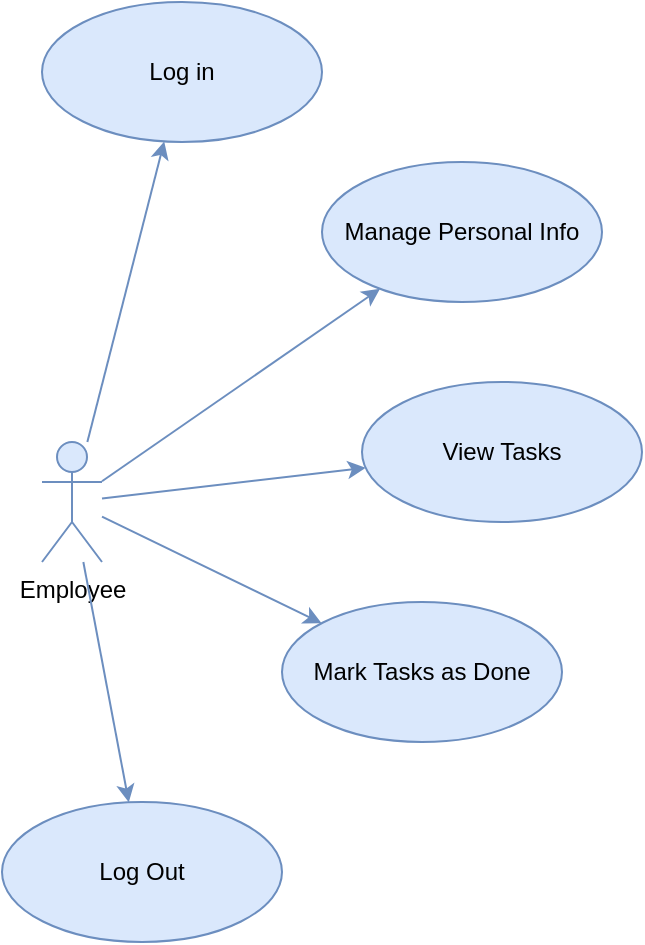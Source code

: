 <mxfile version="14.6.13" type="device" pages="2"><diagram id="FE5Z2FjufkviEAL4qBjN" name="Employee"><mxGraphModel dx="1038" dy="1707" grid="1" gridSize="10" guides="1" tooltips="1" connect="1" arrows="1" fold="1" page="1" pageScale="1" pageWidth="850" pageHeight="1100" math="0" shadow="0"><root><mxCell id="0"/><mxCell id="1" parent="0"/><mxCell id="zAf92msPAtVBf3nt94Bs-1" value="Employee" style="shape=umlActor;verticalLabelPosition=bottom;verticalAlign=top;html=1;fillColor=#dae8fc;strokeColor=#6c8ebf;" parent="1" vertex="1"><mxGeometry x="90" y="160" width="30" height="60" as="geometry"/></mxCell><mxCell id="zAf92msPAtVBf3nt94Bs-2" value="Log in" style="ellipse;whiteSpace=wrap;html=1;fillColor=#dae8fc;strokeColor=#6c8ebf;" parent="1" vertex="1"><mxGeometry x="90" y="-60" width="140" height="70" as="geometry"/></mxCell><mxCell id="zAf92msPAtVBf3nt94Bs-7" value="" style="endArrow=classic;html=1;fillColor=#dae8fc;strokeColor=#6c8ebf;" parent="1" source="zAf92msPAtVBf3nt94Bs-1" target="zAf92msPAtVBf3nt94Bs-2" edge="1"><mxGeometry width="50" height="50" relative="1" as="geometry"><mxPoint x="400" y="310" as="sourcePoint"/><mxPoint x="450" y="260" as="targetPoint"/></mxGeometry></mxCell><mxCell id="zAf92msPAtVBf3nt94Bs-8" value="Manage Personal Info" style="ellipse;whiteSpace=wrap;html=1;fillColor=#dae8fc;strokeColor=#6c8ebf;" parent="1" vertex="1"><mxGeometry x="230" y="20" width="140" height="70" as="geometry"/></mxCell><mxCell id="zAf92msPAtVBf3nt94Bs-9" value="" style="endArrow=classic;html=1;fillColor=#dae8fc;strokeColor=#6c8ebf;" parent="1" source="zAf92msPAtVBf3nt94Bs-1" target="zAf92msPAtVBf3nt94Bs-8" edge="1"><mxGeometry width="50" height="50" relative="1" as="geometry"><mxPoint x="130" y="187.571" as="sourcePoint"/><mxPoint x="253.833" y="84.967" as="targetPoint"/></mxGeometry></mxCell><mxCell id="zAf92msPAtVBf3nt94Bs-12" value="View Tasks" style="ellipse;whiteSpace=wrap;html=1;fillColor=#dae8fc;strokeColor=#6c8ebf;" parent="1" vertex="1"><mxGeometry x="250" y="130" width="140" height="70" as="geometry"/></mxCell><mxCell id="zAf92msPAtVBf3nt94Bs-13" value="" style="endArrow=classic;html=1;fillColor=#dae8fc;strokeColor=#6c8ebf;" parent="1" source="zAf92msPAtVBf3nt94Bs-1" target="zAf92msPAtVBf3nt94Bs-12" edge="1"><mxGeometry width="50" height="50" relative="1" as="geometry"><mxPoint x="130" y="202.1" as="sourcePoint"/><mxPoint x="297.593" y="225.563" as="targetPoint"/></mxGeometry></mxCell><mxCell id="zAf92msPAtVBf3nt94Bs-14" value="" style="endArrow=classic;html=1;fillColor=#dae8fc;strokeColor=#6c8ebf;" parent="1" source="zAf92msPAtVBf3nt94Bs-1" target="zAf92msPAtVBf3nt94Bs-15" edge="1"><mxGeometry width="50" height="50" relative="1" as="geometry"><mxPoint x="140" y="212.1" as="sourcePoint"/><mxPoint x="307.593" y="235.563" as="targetPoint"/></mxGeometry></mxCell><mxCell id="zAf92msPAtVBf3nt94Bs-15" value="Mark Tasks as Done" style="ellipse;whiteSpace=wrap;html=1;fillColor=#dae8fc;strokeColor=#6c8ebf;" parent="1" vertex="1"><mxGeometry x="210" y="240" width="140" height="70" as="geometry"/></mxCell><mxCell id="zAf92msPAtVBf3nt94Bs-16" value="Log Out" style="ellipse;whiteSpace=wrap;html=1;fillColor=#dae8fc;strokeColor=#6c8ebf;" parent="1" vertex="1"><mxGeometry x="70" y="340" width="140" height="70" as="geometry"/></mxCell><mxCell id="zAf92msPAtVBf3nt94Bs-17" value="" style="endArrow=classic;html=1;fillColor=#dae8fc;strokeColor=#6c8ebf;" parent="1" source="zAf92msPAtVBf3nt94Bs-1" target="zAf92msPAtVBf3nt94Bs-16" edge="1"><mxGeometry width="50" height="50" relative="1" as="geometry"><mxPoint x="130" y="173.947" as="sourcePoint"/><mxPoint x="460" y="270" as="targetPoint"/></mxGeometry></mxCell></root></mxGraphModel></diagram><diagram id="Gn8tHd5q47KTFfhPpkm8" name="Owner"><mxGraphModel dx="1038" dy="1707" grid="1" gridSize="10" guides="1" tooltips="1" connect="1" arrows="1" fold="1" page="1" pageScale="1" pageWidth="850" pageHeight="1100" math="0" shadow="0"><root><mxCell id="NlUtKkxpgROeDvysKE6Q-0"/><mxCell id="NlUtKkxpgROeDvysKE6Q-1" parent="NlUtKkxpgROeDvysKE6Q-0"/><mxCell id="ospFhIM8kmcWZp6Nk2wT-0" value="Owner" style="shape=umlActor;verticalLabelPosition=bottom;verticalAlign=top;html=1;fillColor=#f8cecc;strokeColor=#b85450;" parent="NlUtKkxpgROeDvysKE6Q-1" vertex="1"><mxGeometry x="90" y="160" width="30" height="60" as="geometry"/></mxCell><mxCell id="ospFhIM8kmcWZp6Nk2wT-1" value="Log in" style="ellipse;whiteSpace=wrap;html=1;fillColor=#f8cecc;strokeColor=#b85450;" parent="NlUtKkxpgROeDvysKE6Q-1" vertex="1"><mxGeometry x="220" y="-350" width="140" height="70" as="geometry"/></mxCell><mxCell id="ospFhIM8kmcWZp6Nk2wT-2" value="" style="endArrow=classic;html=1;fillColor=#f8cecc;strokeColor=#b85450;" parent="NlUtKkxpgROeDvysKE6Q-1" source="ospFhIM8kmcWZp6Nk2wT-0" target="ospFhIM8kmcWZp6Nk2wT-1" edge="1"><mxGeometry width="50" height="50" relative="1" as="geometry"><mxPoint x="400" y="310" as="sourcePoint"/><mxPoint x="450" y="260" as="targetPoint"/></mxGeometry></mxCell><mxCell id="ospFhIM8kmcWZp6Nk2wT-3" value="View Personal Info" style="ellipse;whiteSpace=wrap;html=1;fillColor=#f8cecc;strokeColor=#b85450;" parent="NlUtKkxpgROeDvysKE6Q-1" vertex="1"><mxGeometry x="370" y="-300" width="140" height="70" as="geometry"/></mxCell><mxCell id="ospFhIM8kmcWZp6Nk2wT-4" value="" style="endArrow=classic;html=1;fillColor=#f8cecc;strokeColor=#b85450;" parent="NlUtKkxpgROeDvysKE6Q-1" source="ospFhIM8kmcWZp6Nk2wT-0" target="ospFhIM8kmcWZp6Nk2wT-3" edge="1"><mxGeometry width="50" height="50" relative="1" as="geometry"><mxPoint x="130" y="187.571" as="sourcePoint"/><mxPoint x="253.833" y="84.967" as="targetPoint"/></mxGeometry></mxCell><mxCell id="ospFhIM8kmcWZp6Nk2wT-5" value="Edit Personal Info" style="ellipse;whiteSpace=wrap;html=1;fillColor=#f8cecc;strokeColor=#b85450;" parent="NlUtKkxpgROeDvysKE6Q-1" vertex="1"><mxGeometry x="450" y="-210" width="140" height="70" as="geometry"/></mxCell><mxCell id="ospFhIM8kmcWZp6Nk2wT-6" value="" style="endArrow=classic;html=1;fillColor=#f8cecc;strokeColor=#b85450;" parent="NlUtKkxpgROeDvysKE6Q-1" source="ospFhIM8kmcWZp6Nk2wT-0" target="ospFhIM8kmcWZp6Nk2wT-5" edge="1"><mxGeometry width="50" height="50" relative="1" as="geometry"><mxPoint x="130" y="196.1" as="sourcePoint"/><mxPoint x="302.895" y="151.147" as="targetPoint"/></mxGeometry></mxCell><mxCell id="ospFhIM8kmcWZp6Nk2wT-7" value="Add Manager/s" style="ellipse;whiteSpace=wrap;html=1;fillColor=#f8cecc;strokeColor=#b85450;" parent="NlUtKkxpgROeDvysKE6Q-1" vertex="1"><mxGeometry x="490" y="-100" width="140" height="70" as="geometry"/></mxCell><mxCell id="ospFhIM8kmcWZp6Nk2wT-8" value="" style="endArrow=classic;html=1;fillColor=#f8cecc;strokeColor=#b85450;" parent="NlUtKkxpgROeDvysKE6Q-1" source="ospFhIM8kmcWZp6Nk2wT-0" target="ospFhIM8kmcWZp6Nk2wT-7" edge="1"><mxGeometry width="50" height="50" relative="1" as="geometry"><mxPoint x="130" y="202.1" as="sourcePoint"/><mxPoint x="297.593" y="225.563" as="targetPoint"/></mxGeometry></mxCell><mxCell id="ospFhIM8kmcWZp6Nk2wT-9" value="" style="endArrow=classic;html=1;fillColor=#f8cecc;strokeColor=#b85450;" parent="NlUtKkxpgROeDvysKE6Q-1" source="ospFhIM8kmcWZp6Nk2wT-0" target="ospFhIM8kmcWZp6Nk2wT-10" edge="1"><mxGeometry width="50" height="50" relative="1" as="geometry"><mxPoint x="140" y="212.1" as="sourcePoint"/><mxPoint x="307.593" y="235.563" as="targetPoint"/></mxGeometry></mxCell><mxCell id="ospFhIM8kmcWZp6Nk2wT-10" value="Remove Manager/s" style="ellipse;whiteSpace=wrap;html=1;fillColor=#f8cecc;strokeColor=#b85450;" parent="NlUtKkxpgROeDvysKE6Q-1" vertex="1"><mxGeometry x="500" y="-10" width="140" height="70" as="geometry"/></mxCell><mxCell id="ospFhIM8kmcWZp6Nk2wT-11" value="Log Out" style="ellipse;whiteSpace=wrap;html=1;fillColor=#f8cecc;strokeColor=#b85450;" parent="NlUtKkxpgROeDvysKE6Q-1" vertex="1"><mxGeometry x="170" y="470" width="140" height="70" as="geometry"/></mxCell><mxCell id="ospFhIM8kmcWZp6Nk2wT-12" value="" style="endArrow=classic;html=1;fillColor=#f8cecc;strokeColor=#b85450;" parent="NlUtKkxpgROeDvysKE6Q-1" source="ospFhIM8kmcWZp6Nk2wT-0" target="ospFhIM8kmcWZp6Nk2wT-11" edge="1"><mxGeometry width="50" height="50" relative="1" as="geometry"><mxPoint x="130" y="173.947" as="sourcePoint"/><mxPoint x="460" y="270" as="targetPoint"/></mxGeometry></mxCell><mxCell id="uF60dKez40p5BsluCS7j-0" value="" style="endArrow=classic;html=1;fillColor=#f8cecc;strokeColor=#b85450;" parent="NlUtKkxpgROeDvysKE6Q-1" source="ospFhIM8kmcWZp6Nk2wT-0" target="uF60dKez40p5BsluCS7j-1" edge="1"><mxGeometry width="50" height="50" relative="1" as="geometry"><mxPoint x="130" y="276.286" as="sourcePoint"/><mxPoint x="317.593" y="325.563" as="targetPoint"/></mxGeometry></mxCell><mxCell id="uF60dKez40p5BsluCS7j-1" value="View Dashboard" style="ellipse;whiteSpace=wrap;html=1;fillColor=#f8cecc;strokeColor=#b85450;" parent="NlUtKkxpgROeDvysKE6Q-1" vertex="1"><mxGeometry x="510" y="100" width="140" height="70" as="geometry"/></mxCell><mxCell id="uF60dKez40p5BsluCS7j-2" value="&amp;lt;&amp;lt;include&amp;gt;&amp;gt;" style="html=1;verticalAlign=bottom;labelBackgroundColor=none;endArrow=open;endFill=0;dashed=1;fillColor=#f8cecc;strokeColor=#b85450;" parent="NlUtKkxpgROeDvysKE6Q-1" source="uF60dKez40p5BsluCS7j-1" target="uF60dKez40p5BsluCS7j-3" edge="1"><mxGeometry width="160" relative="1" as="geometry"><mxPoint x="640" y="90" as="sourcePoint"/><mxPoint x="800" y="90" as="targetPoint"/></mxGeometry></mxCell><mxCell id="uF60dKez40p5BsluCS7j-3" value="View Farm Information" style="ellipse;whiteSpace=wrap;html=1;fillColor=#f8cecc;strokeColor=#b85450;" parent="NlUtKkxpgROeDvysKE6Q-1" vertex="1"><mxGeometry x="780" y="100" width="140" height="70" as="geometry"/></mxCell><mxCell id="uF60dKez40p5BsluCS7j-12" value="&amp;lt;&amp;lt;include&amp;gt;&amp;gt;" style="html=1;verticalAlign=bottom;labelBackgroundColor=none;endArrow=open;endFill=0;dashed=1;fillColor=#f8cecc;strokeColor=#b85450;" parent="NlUtKkxpgROeDvysKE6Q-1" source="uF60dKez40p5BsluCS7j-1" target="uF60dKez40p5BsluCS7j-13" edge="1"><mxGeometry width="160" relative="1" as="geometry"><mxPoint x="693.023" y="351.045" as="sourcePoint"/><mxPoint x="690" y="200" as="targetPoint"/></mxGeometry></mxCell><mxCell id="uF60dKez40p5BsluCS7j-13" value="View Weather" style="ellipse;whiteSpace=wrap;html=1;fillColor=#f8cecc;strokeColor=#b85450;" parent="NlUtKkxpgROeDvysKE6Q-1" vertex="1"><mxGeometry x="730" y="270" width="140" height="70" as="geometry"/></mxCell><mxCell id="uF60dKez40p5BsluCS7j-14" value="" style="endArrow=classic;html=1;fillColor=#f8cecc;strokeColor=#b85450;" parent="NlUtKkxpgROeDvysKE6Q-1" source="ospFhIM8kmcWZp6Nk2wT-0" target="uF60dKez40p5BsluCS7j-15" edge="1"><mxGeometry width="50" height="50" relative="1" as="geometry"><mxPoint x="120" y="398.259" as="sourcePoint"/><mxPoint x="317.593" y="535.563" as="targetPoint"/></mxGeometry></mxCell><mxCell id="uF60dKez40p5BsluCS7j-15" value="Edit Farm Information" style="ellipse;whiteSpace=wrap;html=1;fillColor=#f8cecc;strokeColor=#b85450;" parent="NlUtKkxpgROeDvysKE6Q-1" vertex="1"><mxGeometry x="510" y="210" width="140" height="70" as="geometry"/></mxCell><mxCell id="uF60dKez40p5BsluCS7j-16" value="Add Economist/s" style="ellipse;whiteSpace=wrap;html=1;fillColor=#f8cecc;strokeColor=#b85450;" parent="NlUtKkxpgROeDvysKE6Q-1" vertex="1"><mxGeometry x="480" y="320" width="140" height="70" as="geometry"/></mxCell><mxCell id="uF60dKez40p5BsluCS7j-17" value="" style="endArrow=classic;html=1;fillColor=#f8cecc;strokeColor=#b85450;" parent="NlUtKkxpgROeDvysKE6Q-1" source="ospFhIM8kmcWZp6Nk2wT-0" target="uF60dKez40p5BsluCS7j-16" edge="1"><mxGeometry width="50" height="50" relative="1" as="geometry"><mxPoint x="130" y="621.592" as="sourcePoint"/><mxPoint x="307.593" y="665.563" as="targetPoint"/></mxGeometry></mxCell><mxCell id="uF60dKez40p5BsluCS7j-18" value="" style="endArrow=classic;html=1;fillColor=#f8cecc;strokeColor=#b85450;" parent="NlUtKkxpgROeDvysKE6Q-1" source="ospFhIM8kmcWZp6Nk2wT-0" target="uF60dKez40p5BsluCS7j-19" edge="1"><mxGeometry width="50" height="50" relative="1" as="geometry"><mxPoint x="130" y="624.677" as="sourcePoint"/><mxPoint x="317.593" y="675.563" as="targetPoint"/></mxGeometry></mxCell><mxCell id="uF60dKez40p5BsluCS7j-19" value="Remove Economist/s" style="ellipse;whiteSpace=wrap;html=1;fillColor=#f8cecc;strokeColor=#b85450;" parent="NlUtKkxpgROeDvysKE6Q-1" vertex="1"><mxGeometry x="400" y="400" width="140" height="70" as="geometry"/></mxCell><mxCell id="HviBsR6cOoKuO3OulArR-0" value="&amp;lt;&amp;lt;include&amp;gt;&amp;gt;" style="html=1;verticalAlign=bottom;labelBackgroundColor=none;endArrow=open;endFill=0;dashed=1;fillColor=#f8cecc;strokeColor=#b85450;" parent="NlUtKkxpgROeDvysKE6Q-1" source="uF60dKez40p5BsluCS7j-1" target="HviBsR6cOoKuO3OulArR-1" edge="1"><mxGeometry width="160" relative="1" as="geometry"><mxPoint x="636.257" y="171.269" as="sourcePoint"/><mxPoint x="700" y="210" as="targetPoint"/></mxGeometry></mxCell><mxCell id="HviBsR6cOoKuO3OulArR-1" value="View Economic Report" style="ellipse;whiteSpace=wrap;html=1;fillColor=#f8cecc;strokeColor=#b85450;" parent="NlUtKkxpgROeDvysKE6Q-1" vertex="1"><mxGeometry x="700" y="-110" width="140" height="70" as="geometry"/></mxCell></root></mxGraphModel></diagram></mxfile>